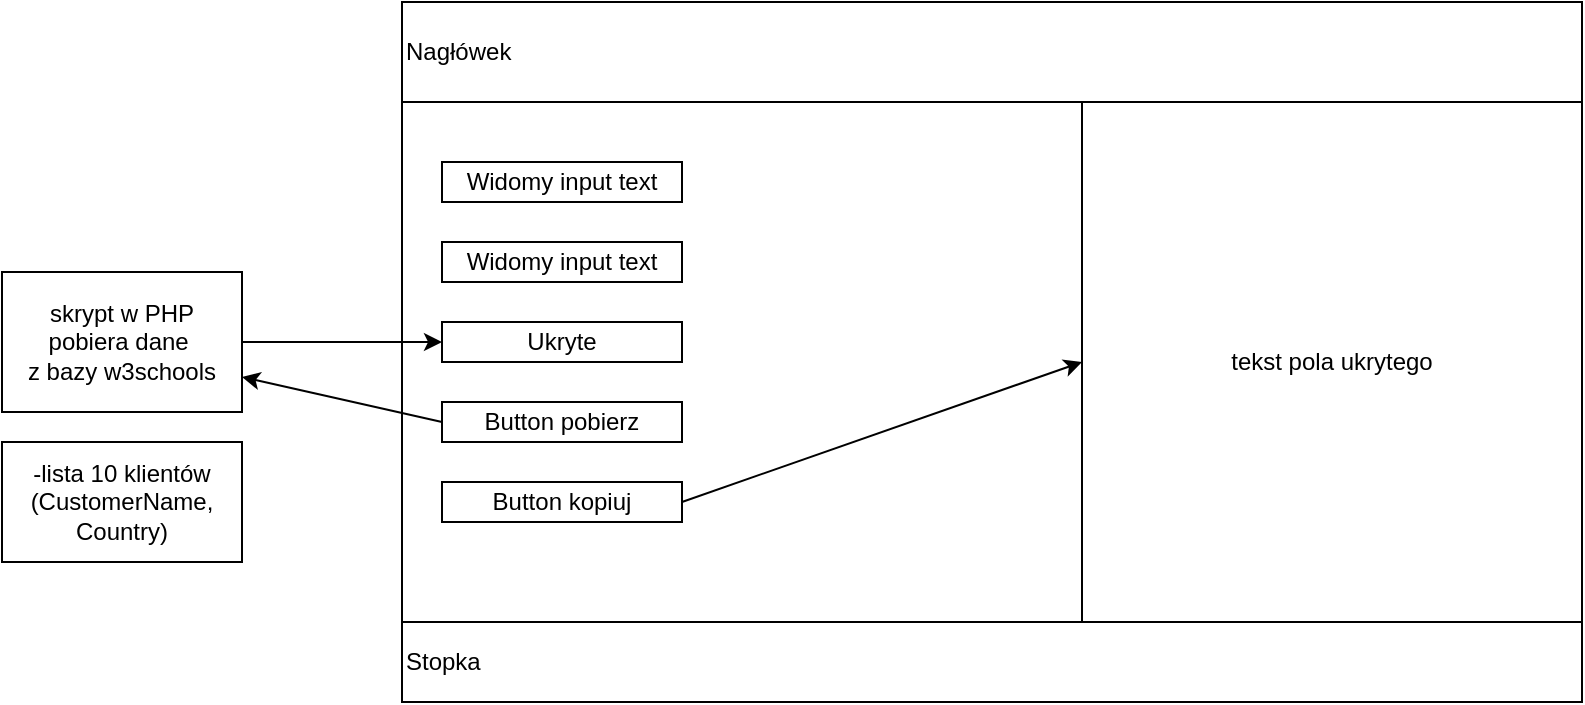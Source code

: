 <mxfile>
    <diagram id="ytM5dqlmHyZOWnaY2Il9" name="Page-1">
        <mxGraphModel dx="1130" dy="784" grid="1" gridSize="10" guides="1" tooltips="1" connect="1" arrows="1" fold="1" page="1" pageScale="1" pageWidth="850" pageHeight="1100" math="0" shadow="0">
            <root>
                <mxCell id="0"/>
                <mxCell id="1" parent="0"/>
                <mxCell id="2" value="" style="rounded=0;whiteSpace=wrap;html=1;" vertex="1" parent="1">
                    <mxGeometry x="250" y="120" width="590" height="350" as="geometry"/>
                </mxCell>
                <mxCell id="3" value="Nagłówek" style="rounded=0;whiteSpace=wrap;html=1;align=left;" vertex="1" parent="1">
                    <mxGeometry x="250" y="120" width="590" height="50" as="geometry"/>
                </mxCell>
                <mxCell id="4" value="Stopka" style="rounded=0;whiteSpace=wrap;html=1;align=left;" vertex="1" parent="1">
                    <mxGeometry x="250" y="430" width="590" height="40" as="geometry"/>
                </mxCell>
                <mxCell id="5" value="" style="rounded=0;whiteSpace=wrap;html=1;" vertex="1" parent="1">
                    <mxGeometry x="250" y="170" width="340" height="260" as="geometry"/>
                </mxCell>
                <mxCell id="6" value="Widomy input text" style="rounded=0;whiteSpace=wrap;html=1;" vertex="1" parent="1">
                    <mxGeometry x="270" y="200" width="120" height="20" as="geometry"/>
                </mxCell>
                <mxCell id="7" value="Widomy input text" style="rounded=0;whiteSpace=wrap;html=1;" vertex="1" parent="1">
                    <mxGeometry x="270" y="240" width="120" height="20" as="geometry"/>
                </mxCell>
                <mxCell id="8" value="Ukryte" style="rounded=0;whiteSpace=wrap;html=1;" vertex="1" parent="1">
                    <mxGeometry x="270" y="280" width="120" height="20" as="geometry"/>
                </mxCell>
                <mxCell id="9" value="Button pobierz" style="rounded=0;whiteSpace=wrap;html=1;" vertex="1" parent="1">
                    <mxGeometry x="270" y="320" width="120" height="20" as="geometry"/>
                </mxCell>
                <mxCell id="10" value="Button kopiuj" style="rounded=0;whiteSpace=wrap;html=1;" vertex="1" parent="1">
                    <mxGeometry x="270" y="360" width="120" height="20" as="geometry"/>
                </mxCell>
                <mxCell id="12" value="tekst pola ukrytego" style="rounded=0;whiteSpace=wrap;html=1;" vertex="1" parent="1">
                    <mxGeometry x="590" y="170" width="250" height="260" as="geometry"/>
                </mxCell>
                <mxCell id="13" value="" style="endArrow=classic;html=1;exitX=1;exitY=0.5;exitDx=0;exitDy=0;entryX=0;entryY=0.5;entryDx=0;entryDy=0;" edge="1" parent="1" source="10" target="12">
                    <mxGeometry width="50" height="50" relative="1" as="geometry">
                        <mxPoint x="760" y="460" as="sourcePoint"/>
                        <mxPoint x="810" y="410" as="targetPoint"/>
                    </mxGeometry>
                </mxCell>
                <mxCell id="14" value="skrypt w PHP&lt;br&gt;pobiera dane&amp;nbsp;&lt;br&gt;z bazy w3schools" style="rounded=0;whiteSpace=wrap;html=1;" vertex="1" parent="1">
                    <mxGeometry x="50" y="255" width="120" height="70" as="geometry"/>
                </mxCell>
                <mxCell id="15" value="" style="endArrow=classic;html=1;exitX=1;exitY=0.5;exitDx=0;exitDy=0;entryX=0;entryY=0.5;entryDx=0;entryDy=0;" edge="1" parent="1" source="14" target="8">
                    <mxGeometry width="50" height="50" relative="1" as="geometry">
                        <mxPoint x="150" y="300" as="sourcePoint"/>
                        <mxPoint x="200" y="250" as="targetPoint"/>
                    </mxGeometry>
                </mxCell>
                <mxCell id="16" value="" style="endArrow=classic;html=1;exitX=0;exitY=0.5;exitDx=0;exitDy=0;entryX=1;entryY=0.75;entryDx=0;entryDy=0;" edge="1" parent="1" source="9" target="14">
                    <mxGeometry width="50" height="50" relative="1" as="geometry">
                        <mxPoint x="160" y="390" as="sourcePoint"/>
                        <mxPoint x="210" y="340" as="targetPoint"/>
                    </mxGeometry>
                </mxCell>
                <mxCell id="17" value="-lista 10 klientów&lt;br&gt;(CustomerName, Country)" style="rounded=0;whiteSpace=wrap;html=1;" vertex="1" parent="1">
                    <mxGeometry x="50" y="340" width="120" height="60" as="geometry"/>
                </mxCell>
            </root>
        </mxGraphModel>
    </diagram>
</mxfile>